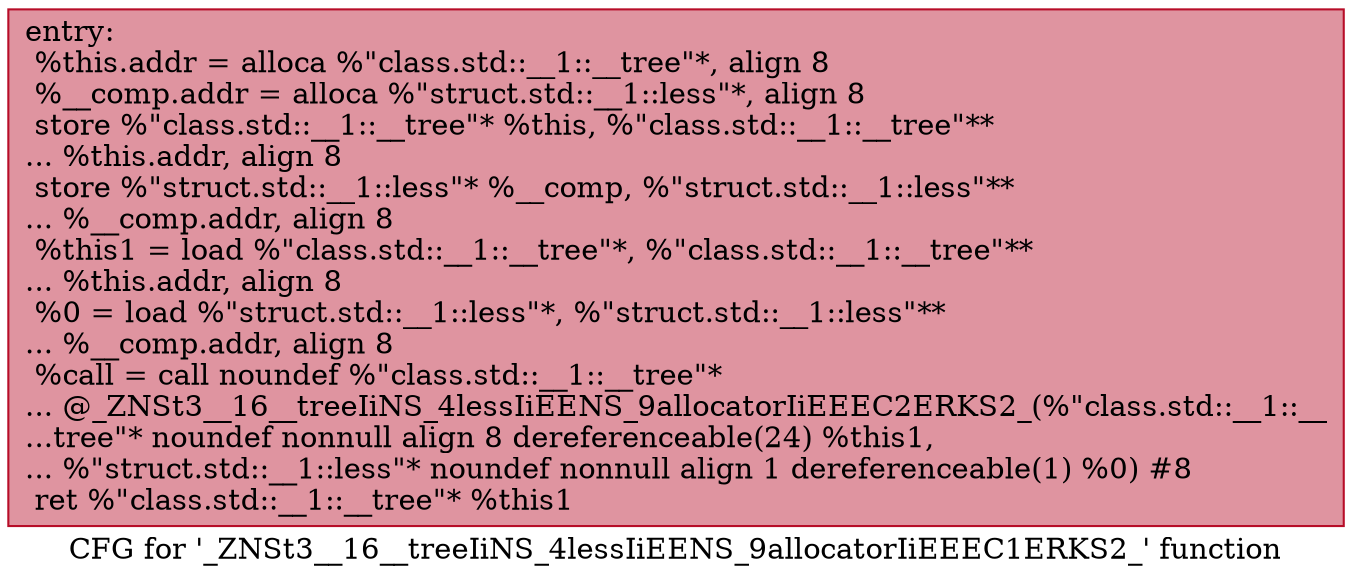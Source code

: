 digraph "CFG for '_ZNSt3__16__treeIiNS_4lessIiEENS_9allocatorIiEEEC1ERKS2_' function" {
	label="CFG for '_ZNSt3__16__treeIiNS_4lessIiEENS_9allocatorIiEEEC1ERKS2_' function";

	Node0x600002557a00 [shape=record,color="#b70d28ff", style=filled, fillcolor="#b70d2870",label="{entry:\l  %this.addr = alloca %\"class.std::__1::__tree\"*, align 8\l  %__comp.addr = alloca %\"struct.std::__1::less\"*, align 8\l  store %\"class.std::__1::__tree\"* %this, %\"class.std::__1::__tree\"**\l... %this.addr, align 8\l  store %\"struct.std::__1::less\"* %__comp, %\"struct.std::__1::less\"**\l... %__comp.addr, align 8\l  %this1 = load %\"class.std::__1::__tree\"*, %\"class.std::__1::__tree\"**\l... %this.addr, align 8\l  %0 = load %\"struct.std::__1::less\"*, %\"struct.std::__1::less\"**\l... %__comp.addr, align 8\l  %call = call noundef %\"class.std::__1::__tree\"*\l... @_ZNSt3__16__treeIiNS_4lessIiEENS_9allocatorIiEEEC2ERKS2_(%\"class.std::__1::__\l...tree\"* noundef nonnull align 8 dereferenceable(24) %this1,\l... %\"struct.std::__1::less\"* noundef nonnull align 1 dereferenceable(1) %0) #8\l  ret %\"class.std::__1::__tree\"* %this1\l}"];
}
